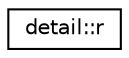 digraph "Graphical Class Hierarchy"
{
 // LATEX_PDF_SIZE
  edge [fontname="Helvetica",fontsize="10",labelfontname="Helvetica",labelfontsize="10"];
  node [fontname="Helvetica",fontsize="10",shape=record];
  rankdir="LR";
  Node0 [label="detail::r",height=0.2,width=0.4,color="black", fillcolor="white", style="filled",URL="$structdetail_1_1r.html",tooltip="SA auxiliary function r and its derivative."];
}
